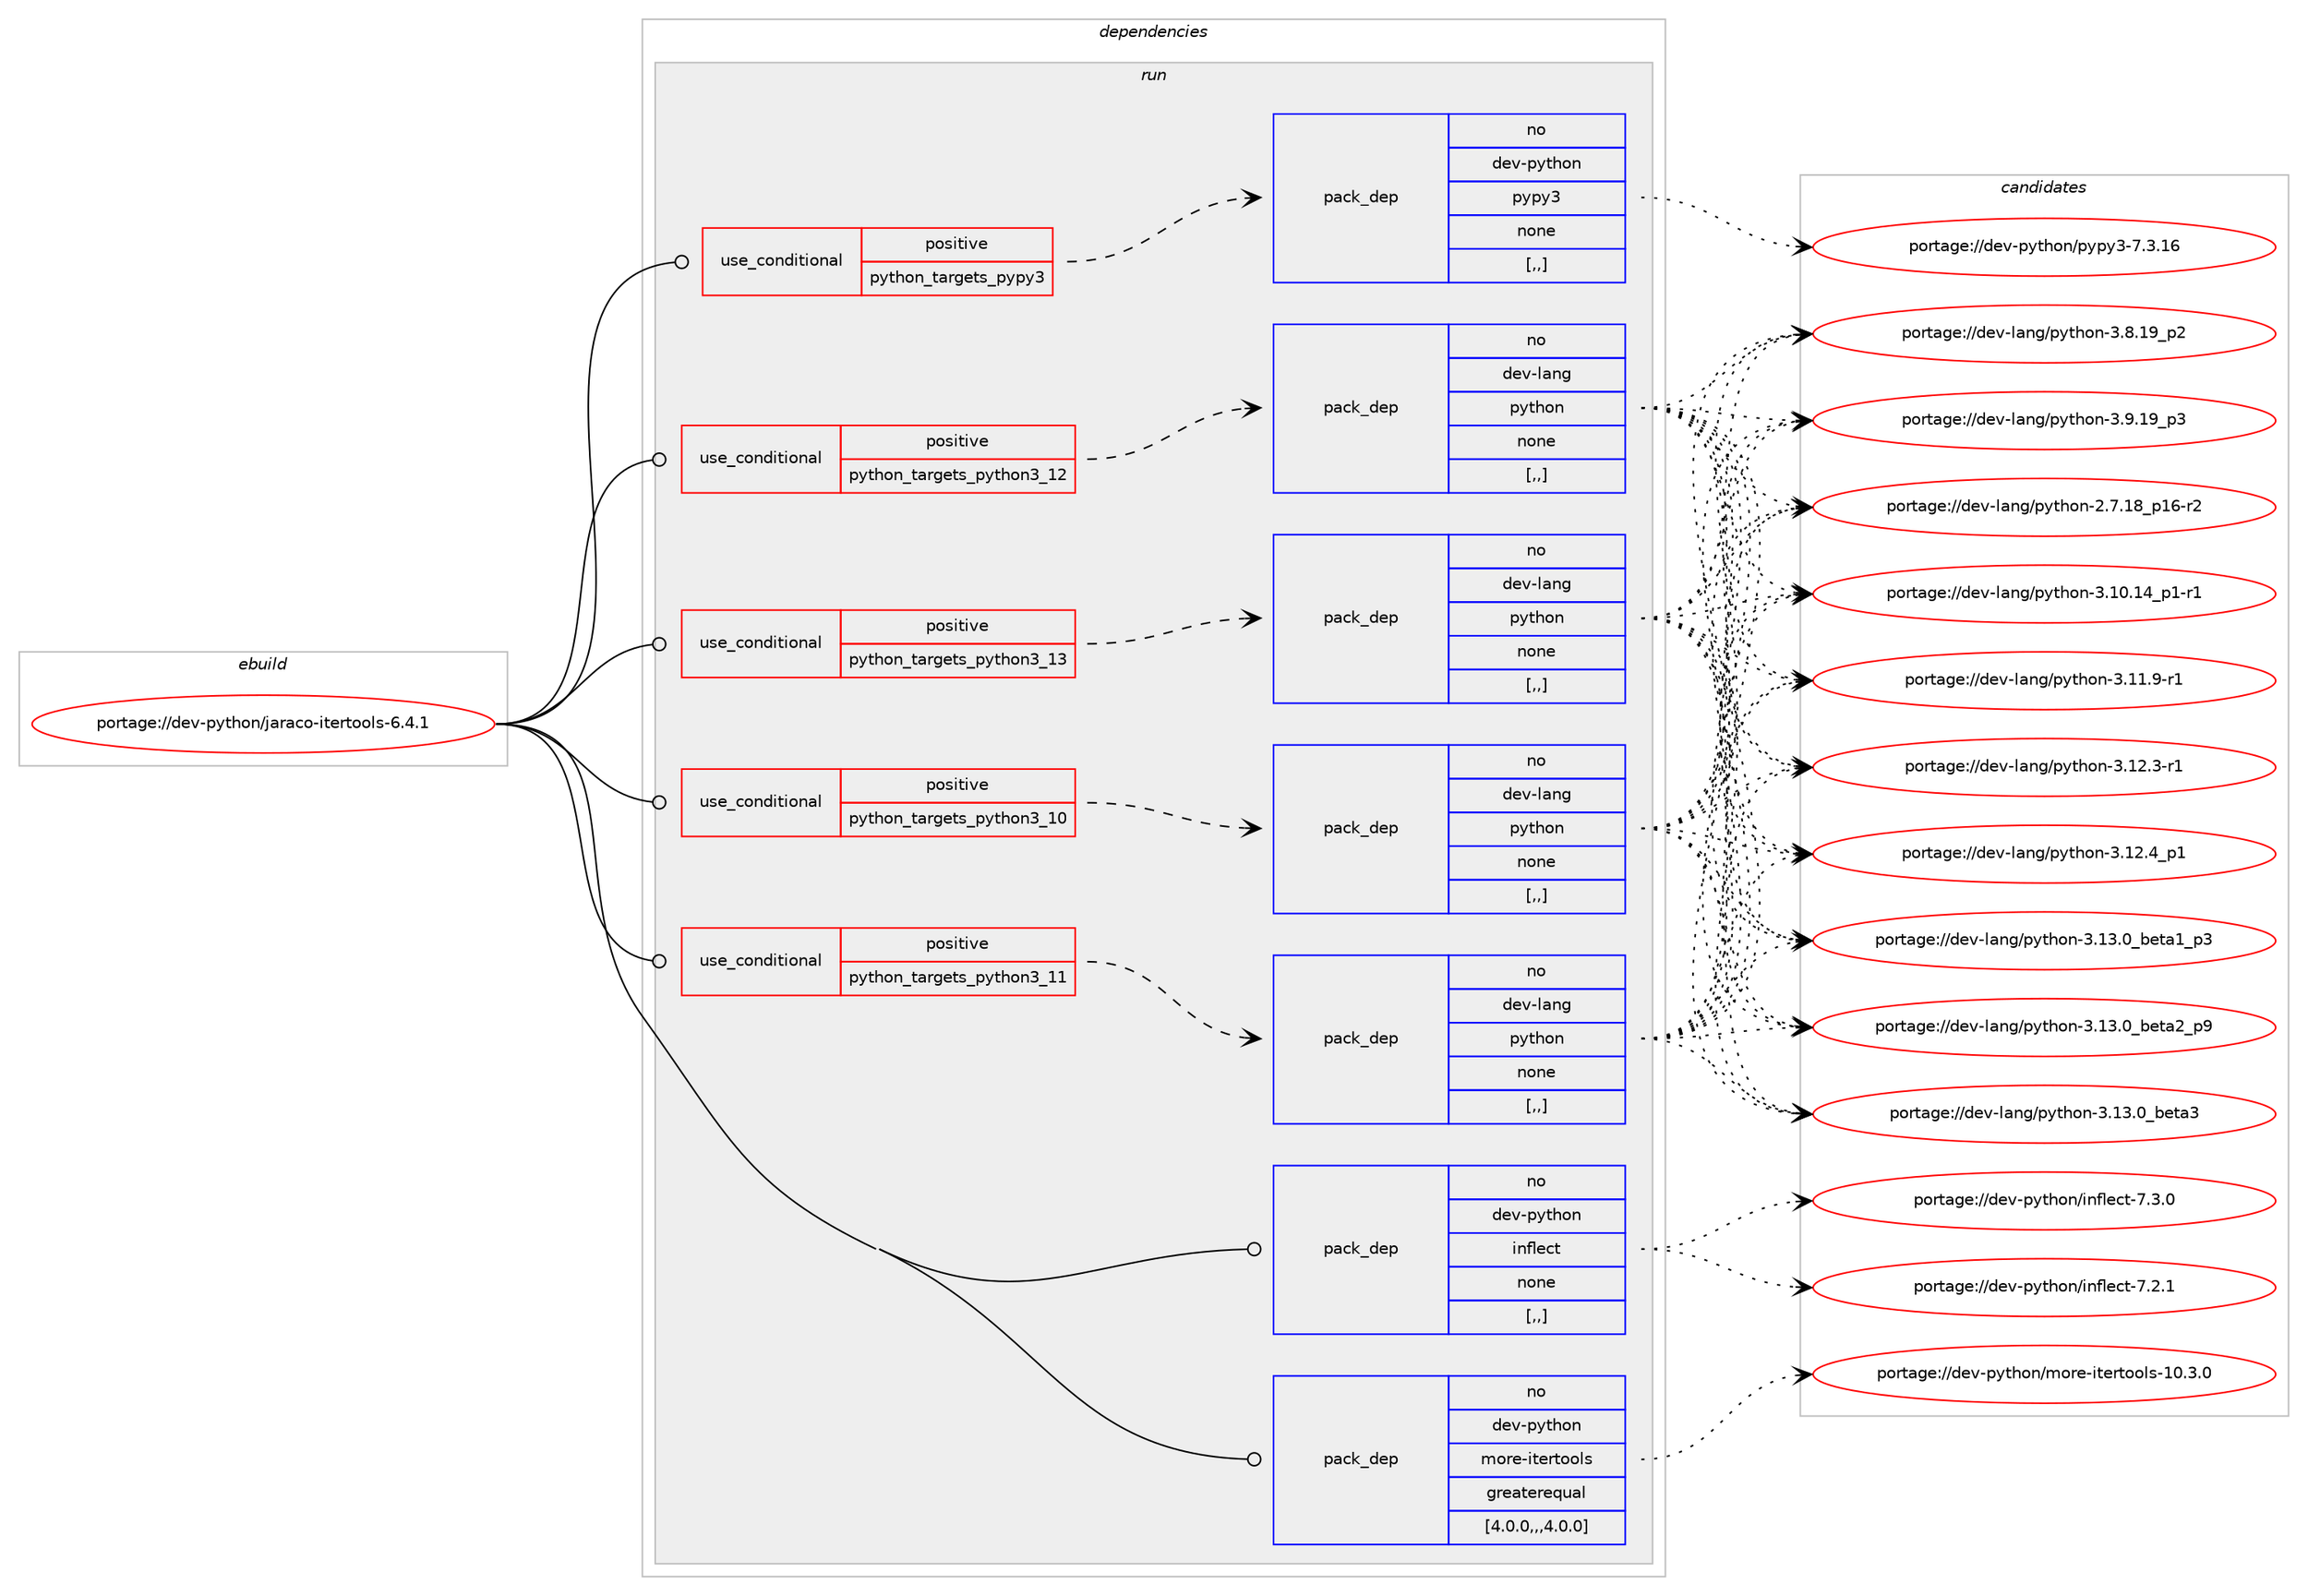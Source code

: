 digraph prolog {

# *************
# Graph options
# *************

newrank=true;
concentrate=true;
compound=true;
graph [rankdir=LR,fontname=Helvetica,fontsize=10,ranksep=1.5];#, ranksep=2.5, nodesep=0.2];
edge  [arrowhead=vee];
node  [fontname=Helvetica,fontsize=10];

# **********
# The ebuild
# **********

subgraph cluster_leftcol {
color=gray;
rank=same;
label=<<i>ebuild</i>>;
id [label="portage://dev-python/jaraco-itertools-6.4.1", color=red, width=4, href="../dev-python/jaraco-itertools-6.4.1.svg"];
}

# ****************
# The dependencies
# ****************

subgraph cluster_midcol {
color=gray;
label=<<i>dependencies</i>>;
subgraph cluster_compile {
fillcolor="#eeeeee";
style=filled;
label=<<i>compile</i>>;
}
subgraph cluster_compileandrun {
fillcolor="#eeeeee";
style=filled;
label=<<i>compile and run</i>>;
}
subgraph cluster_run {
fillcolor="#eeeeee";
style=filled;
label=<<i>run</i>>;
subgraph cond32885 {
dependency145432 [label=<<TABLE BORDER="0" CELLBORDER="1" CELLSPACING="0" CELLPADDING="4"><TR><TD ROWSPAN="3" CELLPADDING="10">use_conditional</TD></TR><TR><TD>positive</TD></TR><TR><TD>python_targets_pypy3</TD></TR></TABLE>>, shape=none, color=red];
subgraph pack111332 {
dependency145433 [label=<<TABLE BORDER="0" CELLBORDER="1" CELLSPACING="0" CELLPADDING="4" WIDTH="220"><TR><TD ROWSPAN="6" CELLPADDING="30">pack_dep</TD></TR><TR><TD WIDTH="110">no</TD></TR><TR><TD>dev-python</TD></TR><TR><TD>pypy3</TD></TR><TR><TD>none</TD></TR><TR><TD>[,,]</TD></TR></TABLE>>, shape=none, color=blue];
}
dependency145432:e -> dependency145433:w [weight=20,style="dashed",arrowhead="vee"];
}
id:e -> dependency145432:w [weight=20,style="solid",arrowhead="odot"];
subgraph cond32886 {
dependency145434 [label=<<TABLE BORDER="0" CELLBORDER="1" CELLSPACING="0" CELLPADDING="4"><TR><TD ROWSPAN="3" CELLPADDING="10">use_conditional</TD></TR><TR><TD>positive</TD></TR><TR><TD>python_targets_python3_10</TD></TR></TABLE>>, shape=none, color=red];
subgraph pack111333 {
dependency145435 [label=<<TABLE BORDER="0" CELLBORDER="1" CELLSPACING="0" CELLPADDING="4" WIDTH="220"><TR><TD ROWSPAN="6" CELLPADDING="30">pack_dep</TD></TR><TR><TD WIDTH="110">no</TD></TR><TR><TD>dev-lang</TD></TR><TR><TD>python</TD></TR><TR><TD>none</TD></TR><TR><TD>[,,]</TD></TR></TABLE>>, shape=none, color=blue];
}
dependency145434:e -> dependency145435:w [weight=20,style="dashed",arrowhead="vee"];
}
id:e -> dependency145434:w [weight=20,style="solid",arrowhead="odot"];
subgraph cond32887 {
dependency145436 [label=<<TABLE BORDER="0" CELLBORDER="1" CELLSPACING="0" CELLPADDING="4"><TR><TD ROWSPAN="3" CELLPADDING="10">use_conditional</TD></TR><TR><TD>positive</TD></TR><TR><TD>python_targets_python3_11</TD></TR></TABLE>>, shape=none, color=red];
subgraph pack111334 {
dependency145437 [label=<<TABLE BORDER="0" CELLBORDER="1" CELLSPACING="0" CELLPADDING="4" WIDTH="220"><TR><TD ROWSPAN="6" CELLPADDING="30">pack_dep</TD></TR><TR><TD WIDTH="110">no</TD></TR><TR><TD>dev-lang</TD></TR><TR><TD>python</TD></TR><TR><TD>none</TD></TR><TR><TD>[,,]</TD></TR></TABLE>>, shape=none, color=blue];
}
dependency145436:e -> dependency145437:w [weight=20,style="dashed",arrowhead="vee"];
}
id:e -> dependency145436:w [weight=20,style="solid",arrowhead="odot"];
subgraph cond32888 {
dependency145438 [label=<<TABLE BORDER="0" CELLBORDER="1" CELLSPACING="0" CELLPADDING="4"><TR><TD ROWSPAN="3" CELLPADDING="10">use_conditional</TD></TR><TR><TD>positive</TD></TR><TR><TD>python_targets_python3_12</TD></TR></TABLE>>, shape=none, color=red];
subgraph pack111335 {
dependency145439 [label=<<TABLE BORDER="0" CELLBORDER="1" CELLSPACING="0" CELLPADDING="4" WIDTH="220"><TR><TD ROWSPAN="6" CELLPADDING="30">pack_dep</TD></TR><TR><TD WIDTH="110">no</TD></TR><TR><TD>dev-lang</TD></TR><TR><TD>python</TD></TR><TR><TD>none</TD></TR><TR><TD>[,,]</TD></TR></TABLE>>, shape=none, color=blue];
}
dependency145438:e -> dependency145439:w [weight=20,style="dashed",arrowhead="vee"];
}
id:e -> dependency145438:w [weight=20,style="solid",arrowhead="odot"];
subgraph cond32889 {
dependency145440 [label=<<TABLE BORDER="0" CELLBORDER="1" CELLSPACING="0" CELLPADDING="4"><TR><TD ROWSPAN="3" CELLPADDING="10">use_conditional</TD></TR><TR><TD>positive</TD></TR><TR><TD>python_targets_python3_13</TD></TR></TABLE>>, shape=none, color=red];
subgraph pack111336 {
dependency145441 [label=<<TABLE BORDER="0" CELLBORDER="1" CELLSPACING="0" CELLPADDING="4" WIDTH="220"><TR><TD ROWSPAN="6" CELLPADDING="30">pack_dep</TD></TR><TR><TD WIDTH="110">no</TD></TR><TR><TD>dev-lang</TD></TR><TR><TD>python</TD></TR><TR><TD>none</TD></TR><TR><TD>[,,]</TD></TR></TABLE>>, shape=none, color=blue];
}
dependency145440:e -> dependency145441:w [weight=20,style="dashed",arrowhead="vee"];
}
id:e -> dependency145440:w [weight=20,style="solid",arrowhead="odot"];
subgraph pack111337 {
dependency145442 [label=<<TABLE BORDER="0" CELLBORDER="1" CELLSPACING="0" CELLPADDING="4" WIDTH="220"><TR><TD ROWSPAN="6" CELLPADDING="30">pack_dep</TD></TR><TR><TD WIDTH="110">no</TD></TR><TR><TD>dev-python</TD></TR><TR><TD>inflect</TD></TR><TR><TD>none</TD></TR><TR><TD>[,,]</TD></TR></TABLE>>, shape=none, color=blue];
}
id:e -> dependency145442:w [weight=20,style="solid",arrowhead="odot"];
subgraph pack111338 {
dependency145443 [label=<<TABLE BORDER="0" CELLBORDER="1" CELLSPACING="0" CELLPADDING="4" WIDTH="220"><TR><TD ROWSPAN="6" CELLPADDING="30">pack_dep</TD></TR><TR><TD WIDTH="110">no</TD></TR><TR><TD>dev-python</TD></TR><TR><TD>more-itertools</TD></TR><TR><TD>greaterequal</TD></TR><TR><TD>[4.0.0,,,4.0.0]</TD></TR></TABLE>>, shape=none, color=blue];
}
id:e -> dependency145443:w [weight=20,style="solid",arrowhead="odot"];
}
}

# **************
# The candidates
# **************

subgraph cluster_choices {
rank=same;
color=gray;
label=<<i>candidates</i>>;

subgraph choice111332 {
color=black;
nodesep=1;
choice10010111845112121116104111110471121211121215145554651464954 [label="portage://dev-python/pypy3-7.3.16", color=red, width=4,href="../dev-python/pypy3-7.3.16.svg"];
dependency145433:e -> choice10010111845112121116104111110471121211121215145554651464954:w [style=dotted,weight="100"];
}
subgraph choice111333 {
color=black;
nodesep=1;
choice100101118451089711010347112121116104111110455046554649569511249544511450 [label="portage://dev-lang/python-2.7.18_p16-r2", color=red, width=4,href="../dev-lang/python-2.7.18_p16-r2.svg"];
choice100101118451089711010347112121116104111110455146494846495295112494511449 [label="portage://dev-lang/python-3.10.14_p1-r1", color=red, width=4,href="../dev-lang/python-3.10.14_p1-r1.svg"];
choice100101118451089711010347112121116104111110455146494946574511449 [label="portage://dev-lang/python-3.11.9-r1", color=red, width=4,href="../dev-lang/python-3.11.9-r1.svg"];
choice100101118451089711010347112121116104111110455146495046514511449 [label="portage://dev-lang/python-3.12.3-r1", color=red, width=4,href="../dev-lang/python-3.12.3-r1.svg"];
choice100101118451089711010347112121116104111110455146495046529511249 [label="portage://dev-lang/python-3.12.4_p1", color=red, width=4,href="../dev-lang/python-3.12.4_p1.svg"];
choice10010111845108971101034711212111610411111045514649514648959810111697499511251 [label="portage://dev-lang/python-3.13.0_beta1_p3", color=red, width=4,href="../dev-lang/python-3.13.0_beta1_p3.svg"];
choice10010111845108971101034711212111610411111045514649514648959810111697509511257 [label="portage://dev-lang/python-3.13.0_beta2_p9", color=red, width=4,href="../dev-lang/python-3.13.0_beta2_p9.svg"];
choice1001011184510897110103471121211161041111104551464951464895981011169751 [label="portage://dev-lang/python-3.13.0_beta3", color=red, width=4,href="../dev-lang/python-3.13.0_beta3.svg"];
choice100101118451089711010347112121116104111110455146564649579511250 [label="portage://dev-lang/python-3.8.19_p2", color=red, width=4,href="../dev-lang/python-3.8.19_p2.svg"];
choice100101118451089711010347112121116104111110455146574649579511251 [label="portage://dev-lang/python-3.9.19_p3", color=red, width=4,href="../dev-lang/python-3.9.19_p3.svg"];
dependency145435:e -> choice100101118451089711010347112121116104111110455046554649569511249544511450:w [style=dotted,weight="100"];
dependency145435:e -> choice100101118451089711010347112121116104111110455146494846495295112494511449:w [style=dotted,weight="100"];
dependency145435:e -> choice100101118451089711010347112121116104111110455146494946574511449:w [style=dotted,weight="100"];
dependency145435:e -> choice100101118451089711010347112121116104111110455146495046514511449:w [style=dotted,weight="100"];
dependency145435:e -> choice100101118451089711010347112121116104111110455146495046529511249:w [style=dotted,weight="100"];
dependency145435:e -> choice10010111845108971101034711212111610411111045514649514648959810111697499511251:w [style=dotted,weight="100"];
dependency145435:e -> choice10010111845108971101034711212111610411111045514649514648959810111697509511257:w [style=dotted,weight="100"];
dependency145435:e -> choice1001011184510897110103471121211161041111104551464951464895981011169751:w [style=dotted,weight="100"];
dependency145435:e -> choice100101118451089711010347112121116104111110455146564649579511250:w [style=dotted,weight="100"];
dependency145435:e -> choice100101118451089711010347112121116104111110455146574649579511251:w [style=dotted,weight="100"];
}
subgraph choice111334 {
color=black;
nodesep=1;
choice100101118451089711010347112121116104111110455046554649569511249544511450 [label="portage://dev-lang/python-2.7.18_p16-r2", color=red, width=4,href="../dev-lang/python-2.7.18_p16-r2.svg"];
choice100101118451089711010347112121116104111110455146494846495295112494511449 [label="portage://dev-lang/python-3.10.14_p1-r1", color=red, width=4,href="../dev-lang/python-3.10.14_p1-r1.svg"];
choice100101118451089711010347112121116104111110455146494946574511449 [label="portage://dev-lang/python-3.11.9-r1", color=red, width=4,href="../dev-lang/python-3.11.9-r1.svg"];
choice100101118451089711010347112121116104111110455146495046514511449 [label="portage://dev-lang/python-3.12.3-r1", color=red, width=4,href="../dev-lang/python-3.12.3-r1.svg"];
choice100101118451089711010347112121116104111110455146495046529511249 [label="portage://dev-lang/python-3.12.4_p1", color=red, width=4,href="../dev-lang/python-3.12.4_p1.svg"];
choice10010111845108971101034711212111610411111045514649514648959810111697499511251 [label="portage://dev-lang/python-3.13.0_beta1_p3", color=red, width=4,href="../dev-lang/python-3.13.0_beta1_p3.svg"];
choice10010111845108971101034711212111610411111045514649514648959810111697509511257 [label="portage://dev-lang/python-3.13.0_beta2_p9", color=red, width=4,href="../dev-lang/python-3.13.0_beta2_p9.svg"];
choice1001011184510897110103471121211161041111104551464951464895981011169751 [label="portage://dev-lang/python-3.13.0_beta3", color=red, width=4,href="../dev-lang/python-3.13.0_beta3.svg"];
choice100101118451089711010347112121116104111110455146564649579511250 [label="portage://dev-lang/python-3.8.19_p2", color=red, width=4,href="../dev-lang/python-3.8.19_p2.svg"];
choice100101118451089711010347112121116104111110455146574649579511251 [label="portage://dev-lang/python-3.9.19_p3", color=red, width=4,href="../dev-lang/python-3.9.19_p3.svg"];
dependency145437:e -> choice100101118451089711010347112121116104111110455046554649569511249544511450:w [style=dotted,weight="100"];
dependency145437:e -> choice100101118451089711010347112121116104111110455146494846495295112494511449:w [style=dotted,weight="100"];
dependency145437:e -> choice100101118451089711010347112121116104111110455146494946574511449:w [style=dotted,weight="100"];
dependency145437:e -> choice100101118451089711010347112121116104111110455146495046514511449:w [style=dotted,weight="100"];
dependency145437:e -> choice100101118451089711010347112121116104111110455146495046529511249:w [style=dotted,weight="100"];
dependency145437:e -> choice10010111845108971101034711212111610411111045514649514648959810111697499511251:w [style=dotted,weight="100"];
dependency145437:e -> choice10010111845108971101034711212111610411111045514649514648959810111697509511257:w [style=dotted,weight="100"];
dependency145437:e -> choice1001011184510897110103471121211161041111104551464951464895981011169751:w [style=dotted,weight="100"];
dependency145437:e -> choice100101118451089711010347112121116104111110455146564649579511250:w [style=dotted,weight="100"];
dependency145437:e -> choice100101118451089711010347112121116104111110455146574649579511251:w [style=dotted,weight="100"];
}
subgraph choice111335 {
color=black;
nodesep=1;
choice100101118451089711010347112121116104111110455046554649569511249544511450 [label="portage://dev-lang/python-2.7.18_p16-r2", color=red, width=4,href="../dev-lang/python-2.7.18_p16-r2.svg"];
choice100101118451089711010347112121116104111110455146494846495295112494511449 [label="portage://dev-lang/python-3.10.14_p1-r1", color=red, width=4,href="../dev-lang/python-3.10.14_p1-r1.svg"];
choice100101118451089711010347112121116104111110455146494946574511449 [label="portage://dev-lang/python-3.11.9-r1", color=red, width=4,href="../dev-lang/python-3.11.9-r1.svg"];
choice100101118451089711010347112121116104111110455146495046514511449 [label="portage://dev-lang/python-3.12.3-r1", color=red, width=4,href="../dev-lang/python-3.12.3-r1.svg"];
choice100101118451089711010347112121116104111110455146495046529511249 [label="portage://dev-lang/python-3.12.4_p1", color=red, width=4,href="../dev-lang/python-3.12.4_p1.svg"];
choice10010111845108971101034711212111610411111045514649514648959810111697499511251 [label="portage://dev-lang/python-3.13.0_beta1_p3", color=red, width=4,href="../dev-lang/python-3.13.0_beta1_p3.svg"];
choice10010111845108971101034711212111610411111045514649514648959810111697509511257 [label="portage://dev-lang/python-3.13.0_beta2_p9", color=red, width=4,href="../dev-lang/python-3.13.0_beta2_p9.svg"];
choice1001011184510897110103471121211161041111104551464951464895981011169751 [label="portage://dev-lang/python-3.13.0_beta3", color=red, width=4,href="../dev-lang/python-3.13.0_beta3.svg"];
choice100101118451089711010347112121116104111110455146564649579511250 [label="portage://dev-lang/python-3.8.19_p2", color=red, width=4,href="../dev-lang/python-3.8.19_p2.svg"];
choice100101118451089711010347112121116104111110455146574649579511251 [label="portage://dev-lang/python-3.9.19_p3", color=red, width=4,href="../dev-lang/python-3.9.19_p3.svg"];
dependency145439:e -> choice100101118451089711010347112121116104111110455046554649569511249544511450:w [style=dotted,weight="100"];
dependency145439:e -> choice100101118451089711010347112121116104111110455146494846495295112494511449:w [style=dotted,weight="100"];
dependency145439:e -> choice100101118451089711010347112121116104111110455146494946574511449:w [style=dotted,weight="100"];
dependency145439:e -> choice100101118451089711010347112121116104111110455146495046514511449:w [style=dotted,weight="100"];
dependency145439:e -> choice100101118451089711010347112121116104111110455146495046529511249:w [style=dotted,weight="100"];
dependency145439:e -> choice10010111845108971101034711212111610411111045514649514648959810111697499511251:w [style=dotted,weight="100"];
dependency145439:e -> choice10010111845108971101034711212111610411111045514649514648959810111697509511257:w [style=dotted,weight="100"];
dependency145439:e -> choice1001011184510897110103471121211161041111104551464951464895981011169751:w [style=dotted,weight="100"];
dependency145439:e -> choice100101118451089711010347112121116104111110455146564649579511250:w [style=dotted,weight="100"];
dependency145439:e -> choice100101118451089711010347112121116104111110455146574649579511251:w [style=dotted,weight="100"];
}
subgraph choice111336 {
color=black;
nodesep=1;
choice100101118451089711010347112121116104111110455046554649569511249544511450 [label="portage://dev-lang/python-2.7.18_p16-r2", color=red, width=4,href="../dev-lang/python-2.7.18_p16-r2.svg"];
choice100101118451089711010347112121116104111110455146494846495295112494511449 [label="portage://dev-lang/python-3.10.14_p1-r1", color=red, width=4,href="../dev-lang/python-3.10.14_p1-r1.svg"];
choice100101118451089711010347112121116104111110455146494946574511449 [label="portage://dev-lang/python-3.11.9-r1", color=red, width=4,href="../dev-lang/python-3.11.9-r1.svg"];
choice100101118451089711010347112121116104111110455146495046514511449 [label="portage://dev-lang/python-3.12.3-r1", color=red, width=4,href="../dev-lang/python-3.12.3-r1.svg"];
choice100101118451089711010347112121116104111110455146495046529511249 [label="portage://dev-lang/python-3.12.4_p1", color=red, width=4,href="../dev-lang/python-3.12.4_p1.svg"];
choice10010111845108971101034711212111610411111045514649514648959810111697499511251 [label="portage://dev-lang/python-3.13.0_beta1_p3", color=red, width=4,href="../dev-lang/python-3.13.0_beta1_p3.svg"];
choice10010111845108971101034711212111610411111045514649514648959810111697509511257 [label="portage://dev-lang/python-3.13.0_beta2_p9", color=red, width=4,href="../dev-lang/python-3.13.0_beta2_p9.svg"];
choice1001011184510897110103471121211161041111104551464951464895981011169751 [label="portage://dev-lang/python-3.13.0_beta3", color=red, width=4,href="../dev-lang/python-3.13.0_beta3.svg"];
choice100101118451089711010347112121116104111110455146564649579511250 [label="portage://dev-lang/python-3.8.19_p2", color=red, width=4,href="../dev-lang/python-3.8.19_p2.svg"];
choice100101118451089711010347112121116104111110455146574649579511251 [label="portage://dev-lang/python-3.9.19_p3", color=red, width=4,href="../dev-lang/python-3.9.19_p3.svg"];
dependency145441:e -> choice100101118451089711010347112121116104111110455046554649569511249544511450:w [style=dotted,weight="100"];
dependency145441:e -> choice100101118451089711010347112121116104111110455146494846495295112494511449:w [style=dotted,weight="100"];
dependency145441:e -> choice100101118451089711010347112121116104111110455146494946574511449:w [style=dotted,weight="100"];
dependency145441:e -> choice100101118451089711010347112121116104111110455146495046514511449:w [style=dotted,weight="100"];
dependency145441:e -> choice100101118451089711010347112121116104111110455146495046529511249:w [style=dotted,weight="100"];
dependency145441:e -> choice10010111845108971101034711212111610411111045514649514648959810111697499511251:w [style=dotted,weight="100"];
dependency145441:e -> choice10010111845108971101034711212111610411111045514649514648959810111697509511257:w [style=dotted,weight="100"];
dependency145441:e -> choice1001011184510897110103471121211161041111104551464951464895981011169751:w [style=dotted,weight="100"];
dependency145441:e -> choice100101118451089711010347112121116104111110455146564649579511250:w [style=dotted,weight="100"];
dependency145441:e -> choice100101118451089711010347112121116104111110455146574649579511251:w [style=dotted,weight="100"];
}
subgraph choice111337 {
color=black;
nodesep=1;
choice100101118451121211161041111104710511010210810199116455546504649 [label="portage://dev-python/inflect-7.2.1", color=red, width=4,href="../dev-python/inflect-7.2.1.svg"];
choice100101118451121211161041111104710511010210810199116455546514648 [label="portage://dev-python/inflect-7.3.0", color=red, width=4,href="../dev-python/inflect-7.3.0.svg"];
dependency145442:e -> choice100101118451121211161041111104710511010210810199116455546504649:w [style=dotted,weight="100"];
dependency145442:e -> choice100101118451121211161041111104710511010210810199116455546514648:w [style=dotted,weight="100"];
}
subgraph choice111338 {
color=black;
nodesep=1;
choice10010111845112121116104111110471091111141014510511610111411611111110811545494846514648 [label="portage://dev-python/more-itertools-10.3.0", color=red, width=4,href="../dev-python/more-itertools-10.3.0.svg"];
dependency145443:e -> choice10010111845112121116104111110471091111141014510511610111411611111110811545494846514648:w [style=dotted,weight="100"];
}
}

}
